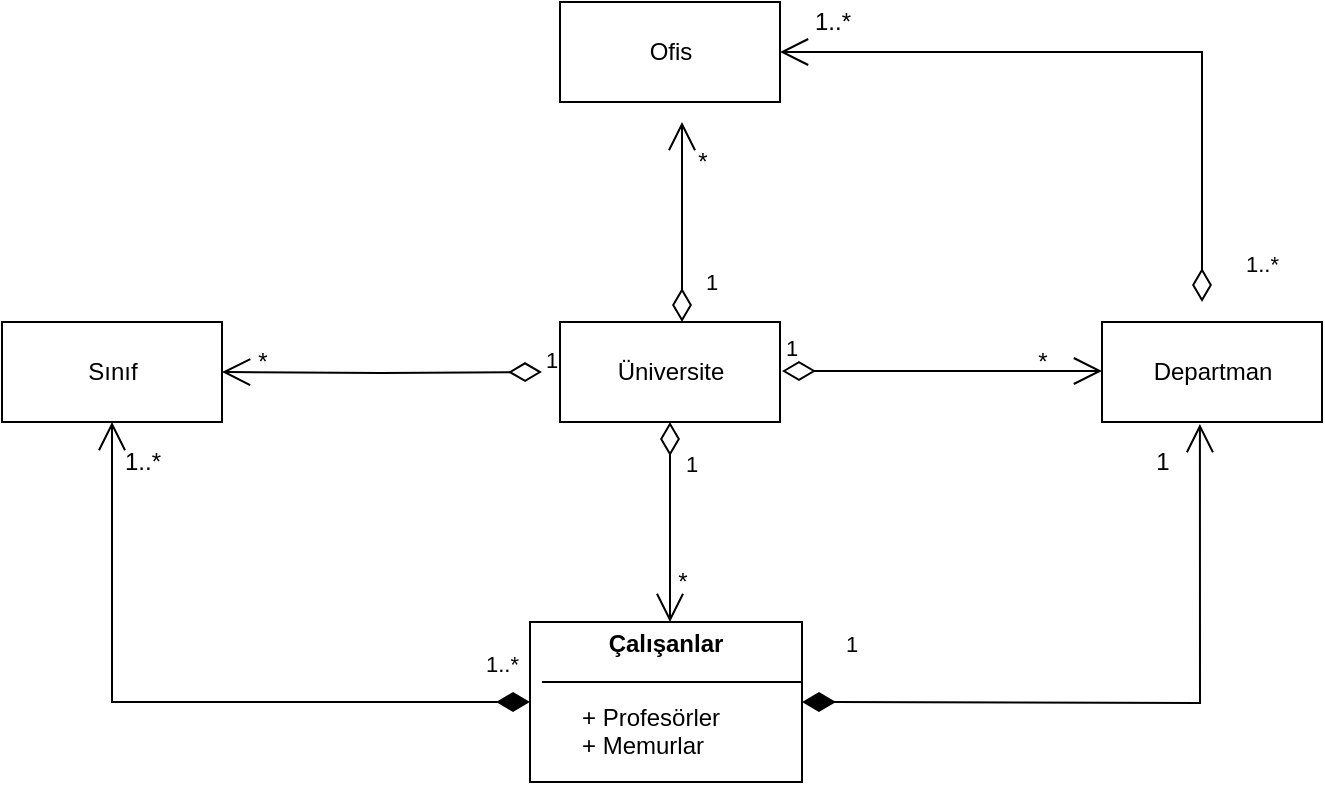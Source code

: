 <mxfile version="19.0.0" type="github">
  <diagram id="C5RBs43oDa-KdzZeNtuy" name="Page-1">
    <mxGraphModel dx="1181" dy="769" grid="1" gridSize="10" guides="1" tooltips="1" connect="1" arrows="1" fold="1" page="1" pageScale="1" pageWidth="827" pageHeight="1169" math="0" shadow="0">
      <root>
        <mxCell id="WIyWlLk6GJQsqaUBKTNV-0" />
        <mxCell id="WIyWlLk6GJQsqaUBKTNV-1" parent="WIyWlLk6GJQsqaUBKTNV-0" />
        <mxCell id="BnZvguF5sgpPLLufHSTl-1" value="Üniversite" style="html=1;" vertex="1" parent="WIyWlLk6GJQsqaUBKTNV-1">
          <mxGeometry x="359" y="240" width="110" height="50" as="geometry" />
        </mxCell>
        <mxCell id="BnZvguF5sgpPLLufHSTl-2" value="Sınıf" style="html=1;" vertex="1" parent="WIyWlLk6GJQsqaUBKTNV-1">
          <mxGeometry x="80" y="240" width="110" height="50" as="geometry" />
        </mxCell>
        <mxCell id="BnZvguF5sgpPLLufHSTl-3" value="Ofis" style="html=1;" vertex="1" parent="WIyWlLk6GJQsqaUBKTNV-1">
          <mxGeometry x="359" y="80" width="110" height="50" as="geometry" />
        </mxCell>
        <mxCell id="BnZvguF5sgpPLLufHSTl-4" value="Departman" style="html=1;" vertex="1" parent="WIyWlLk6GJQsqaUBKTNV-1">
          <mxGeometry x="630" y="240" width="110" height="50" as="geometry" />
        </mxCell>
        <mxCell id="BnZvguF5sgpPLLufHSTl-8" value="1" style="endArrow=open;html=1;endSize=12;startArrow=diamondThin;startSize=14;startFill=0;edgeStyle=orthogonalEdgeStyle;align=left;verticalAlign=bottom;rounded=0;" edge="1" parent="WIyWlLk6GJQsqaUBKTNV-1">
          <mxGeometry x="-1" y="3" relative="1" as="geometry">
            <mxPoint x="470" y="264.5" as="sourcePoint" />
            <mxPoint x="630" y="264.5" as="targetPoint" />
          </mxGeometry>
        </mxCell>
        <mxCell id="BnZvguF5sgpPLLufHSTl-9" value="*" style="text;html=1;align=center;verticalAlign=middle;resizable=0;points=[];autosize=1;strokeColor=none;fillColor=none;" vertex="1" parent="WIyWlLk6GJQsqaUBKTNV-1">
          <mxGeometry x="590" y="250" width="20" height="20" as="geometry" />
        </mxCell>
        <mxCell id="BnZvguF5sgpPLLufHSTl-10" value="1" style="endArrow=open;html=1;endSize=12;startArrow=diamondThin;startSize=14;startFill=0;edgeStyle=orthogonalEdgeStyle;align=left;verticalAlign=bottom;rounded=0;anchorPointDirection=1;entryX=1;entryY=0.5;entryDx=0;entryDy=0;" edge="1" parent="WIyWlLk6GJQsqaUBKTNV-1" target="BnZvguF5sgpPLLufHSTl-2">
          <mxGeometry x="-1" y="3" relative="1" as="geometry">
            <mxPoint x="350" y="265" as="sourcePoint" />
            <mxPoint x="239" y="264.5" as="targetPoint" />
          </mxGeometry>
        </mxCell>
        <mxCell id="BnZvguF5sgpPLLufHSTl-12" value="*" style="text;html=1;align=center;verticalAlign=middle;resizable=0;points=[];autosize=1;strokeColor=none;fillColor=none;" vertex="1" parent="WIyWlLk6GJQsqaUBKTNV-1">
          <mxGeometry x="200" y="250" width="20" height="20" as="geometry" />
        </mxCell>
        <mxCell id="BnZvguF5sgpPLLufHSTl-13" value="1" style="endArrow=open;html=1;endSize=12;startArrow=diamondThin;startSize=14;startFill=0;edgeStyle=orthogonalEdgeStyle;align=left;verticalAlign=bottom;rounded=0;" edge="1" parent="WIyWlLk6GJQsqaUBKTNV-1">
          <mxGeometry x="-0.778" y="-10" relative="1" as="geometry">
            <mxPoint x="420" y="240" as="sourcePoint" />
            <mxPoint x="420" y="140" as="targetPoint" />
            <mxPoint as="offset" />
          </mxGeometry>
        </mxCell>
        <mxCell id="BnZvguF5sgpPLLufHSTl-14" value="*" style="text;html=1;align=center;verticalAlign=middle;resizable=0;points=[];autosize=1;strokeColor=none;fillColor=none;" vertex="1" parent="WIyWlLk6GJQsqaUBKTNV-1">
          <mxGeometry x="420" y="150" width="20" height="20" as="geometry" />
        </mxCell>
        <mxCell id="BnZvguF5sgpPLLufHSTl-16" value="1" style="endArrow=open;html=1;endSize=12;startArrow=diamondThin;startSize=14;startFill=0;edgeStyle=orthogonalEdgeStyle;align=left;verticalAlign=bottom;rounded=0;entryX=0.5;entryY=0;entryDx=0;entryDy=0;exitX=0.5;exitY=1;exitDx=0;exitDy=0;" edge="1" parent="WIyWlLk6GJQsqaUBKTNV-1" source="BnZvguF5sgpPLLufHSTl-1">
          <mxGeometry x="-0.4" y="6" relative="1" as="geometry">
            <mxPoint x="414" y="310" as="sourcePoint" />
            <mxPoint x="414" y="390" as="targetPoint" />
            <mxPoint as="offset" />
          </mxGeometry>
        </mxCell>
        <mxCell id="BnZvguF5sgpPLLufHSTl-17" value="*" style="text;html=1;align=center;verticalAlign=middle;resizable=0;points=[];autosize=1;strokeColor=none;fillColor=none;" vertex="1" parent="WIyWlLk6GJQsqaUBKTNV-1">
          <mxGeometry x="410" y="360" width="20" height="20" as="geometry" />
        </mxCell>
        <mxCell id="BnZvguF5sgpPLLufHSTl-18" value="&lt;p style=&quot;margin:0px;margin-top:4px;text-align:center;&quot;&gt;&lt;b&gt;Çalışanlar&lt;/b&gt;&lt;/p&gt;" style="verticalAlign=top;align=left;overflow=fill;fontSize=12;fontFamily=Helvetica;html=1;" vertex="1" parent="WIyWlLk6GJQsqaUBKTNV-1">
          <mxGeometry x="344" y="390" width="136" height="80" as="geometry" />
        </mxCell>
        <mxCell id="BnZvguF5sgpPLLufHSTl-19" value="+ Profesörler&#xa;+ Memurlar" style="text;strokeColor=none;fillColor=none;align=left;verticalAlign=top;spacingLeft=4;spacingRight=4;overflow=hidden;rotatable=0;points=[[0,0.5],[1,0.5]];portConstraint=eastwest;" vertex="1" parent="WIyWlLk6GJQsqaUBKTNV-1">
          <mxGeometry x="364" y="424" width="100" height="46" as="geometry" />
        </mxCell>
        <mxCell id="BnZvguF5sgpPLLufHSTl-20" value="" style="line;strokeWidth=1;fillColor=none;align=left;verticalAlign=middle;spacingTop=-1;spacingLeft=3;spacingRight=3;rotatable=0;labelPosition=right;points=[];portConstraint=eastwest;" vertex="1" parent="WIyWlLk6GJQsqaUBKTNV-1">
          <mxGeometry x="350" y="416" width="130" height="8" as="geometry" />
        </mxCell>
        <mxCell id="BnZvguF5sgpPLLufHSTl-21" value="1..*" style="endArrow=open;html=1;endSize=12;startArrow=diamondThin;startSize=14;startFill=0;edgeStyle=orthogonalEdgeStyle;align=left;verticalAlign=bottom;rounded=0;entryX=1;entryY=0.5;entryDx=0;entryDy=0;" edge="1" parent="WIyWlLk6GJQsqaUBKTNV-1" target="BnZvguF5sgpPLLufHSTl-3">
          <mxGeometry x="-0.941" y="-20" relative="1" as="geometry">
            <mxPoint x="680" y="230" as="sourcePoint" />
            <mxPoint x="840" y="230" as="targetPoint" />
            <Array as="points">
              <mxPoint x="680" y="105" />
            </Array>
            <mxPoint as="offset" />
          </mxGeometry>
        </mxCell>
        <mxCell id="BnZvguF5sgpPLLufHSTl-22" value="1..*" style="text;html=1;align=center;verticalAlign=middle;resizable=0;points=[];autosize=1;strokeColor=none;fillColor=none;" vertex="1" parent="WIyWlLk6GJQsqaUBKTNV-1">
          <mxGeometry x="480" y="80" width="30" height="20" as="geometry" />
        </mxCell>
        <mxCell id="BnZvguF5sgpPLLufHSTl-24" value="1..*" style="endArrow=open;html=1;endSize=12;startArrow=diamondThin;startSize=14;startFill=1;edgeStyle=orthogonalEdgeStyle;align=left;verticalAlign=bottom;rounded=0;entryX=0.5;entryY=1;entryDx=0;entryDy=0;exitX=0;exitY=0.5;exitDx=0;exitDy=0;" edge="1" parent="WIyWlLk6GJQsqaUBKTNV-1" source="BnZvguF5sgpPLLufHSTl-18" target="BnZvguF5sgpPLLufHSTl-2">
          <mxGeometry x="-0.863" y="-10" relative="1" as="geometry">
            <mxPoint x="320" y="429.5" as="sourcePoint" />
            <mxPoint x="480" y="429.5" as="targetPoint" />
            <mxPoint as="offset" />
          </mxGeometry>
        </mxCell>
        <mxCell id="BnZvguF5sgpPLLufHSTl-25" value="1..*" style="text;html=1;align=center;verticalAlign=middle;resizable=0;points=[];autosize=1;strokeColor=none;fillColor=none;" vertex="1" parent="WIyWlLk6GJQsqaUBKTNV-1">
          <mxGeometry x="135" y="300" width="30" height="20" as="geometry" />
        </mxCell>
        <mxCell id="BnZvguF5sgpPLLufHSTl-26" value="1" style="endArrow=open;html=1;endSize=12;startArrow=diamondThin;startSize=14;startFill=1;edgeStyle=orthogonalEdgeStyle;align=left;verticalAlign=bottom;rounded=0;entryX=0.445;entryY=1.02;entryDx=0;entryDy=0;entryPerimeter=0;" edge="1" parent="WIyWlLk6GJQsqaUBKTNV-1" target="BnZvguF5sgpPLLufHSTl-4">
          <mxGeometry x="-0.882" y="20" relative="1" as="geometry">
            <mxPoint x="480" y="430" as="sourcePoint" />
            <mxPoint x="690" y="430" as="targetPoint" />
            <mxPoint as="offset" />
          </mxGeometry>
        </mxCell>
        <mxCell id="BnZvguF5sgpPLLufHSTl-27" value="1" style="text;html=1;align=center;verticalAlign=middle;resizable=0;points=[];autosize=1;strokeColor=none;fillColor=none;" vertex="1" parent="WIyWlLk6GJQsqaUBKTNV-1">
          <mxGeometry x="650" y="300" width="20" height="20" as="geometry" />
        </mxCell>
      </root>
    </mxGraphModel>
  </diagram>
</mxfile>
